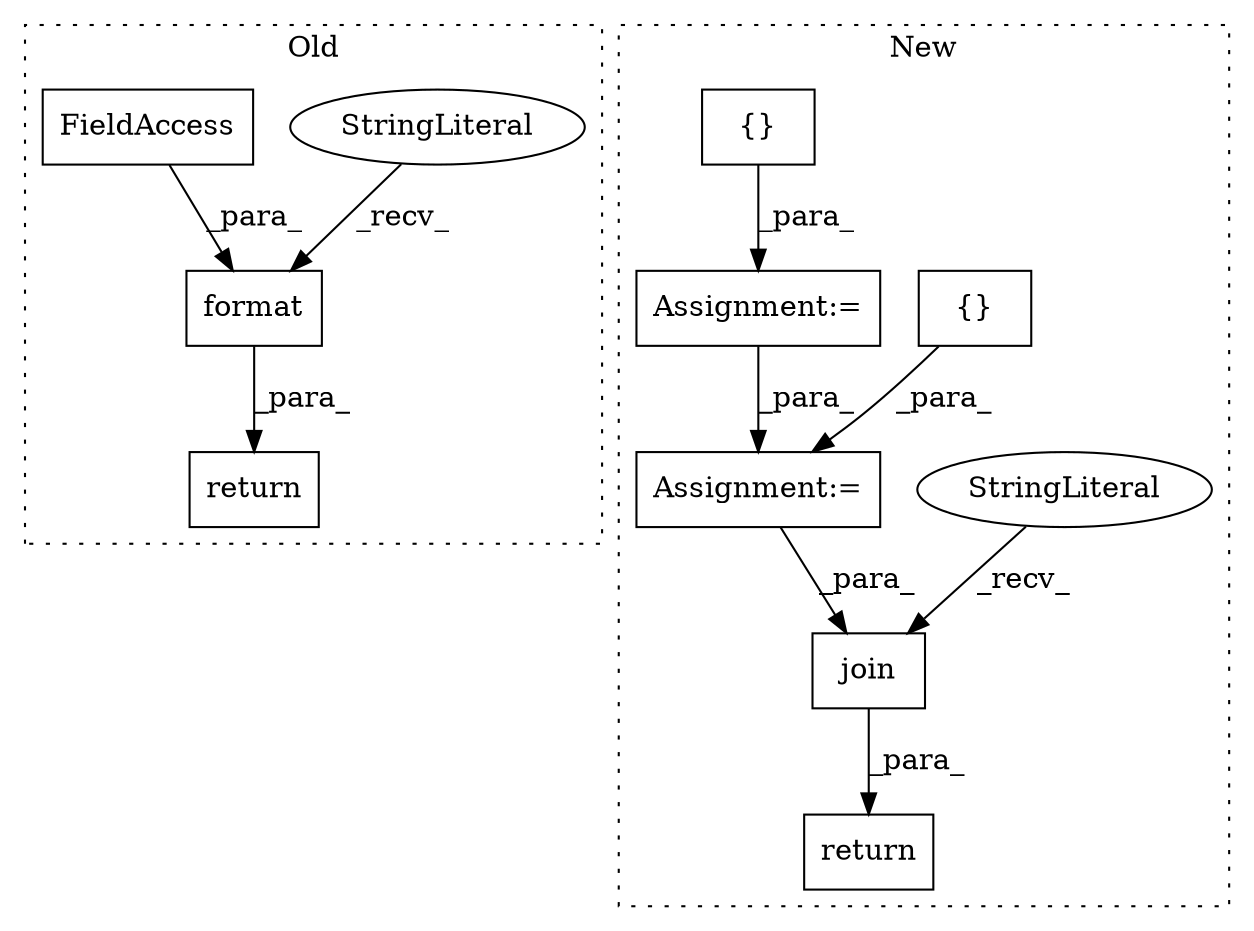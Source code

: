 digraph G {
subgraph cluster0 {
1 [label="return" a="41" s="5455" l="7" shape="box"];
6 [label="format" a="32" s="5320,5349" l="7,1" shape="box"];
7 [label="StringLiteral" a="45" s="5273" l="46" shape="ellipse"];
8 [label="FieldAccess" a="22" s="5327" l="8" shape="box"];
label = "Old";
style="dotted";
}
subgraph cluster1 {
2 [label="join" a="32" s="5093,5102" l="5,1" shape="box"];
3 [label="Assignment:=" a="7" s="4950" l="2" shape="box"];
4 [label="return" a="41" s="5081" l="7" shape="box"];
5 [label="StringLiteral" a="45" s="5088" l="4" shape="ellipse"];
9 [label="{}" a="4" s="5036,5074" l="1,1" shape="box"];
10 [label="Assignment:=" a="7" s="5022" l="2" shape="box"];
11 [label="{}" a="4" s="4866,4939" l="1,1" shape="box"];
label = "New";
style="dotted";
}
2 -> 4 [label="_para_"];
3 -> 10 [label="_para_"];
5 -> 2 [label="_recv_"];
6 -> 1 [label="_para_"];
7 -> 6 [label="_recv_"];
8 -> 6 [label="_para_"];
9 -> 10 [label="_para_"];
10 -> 2 [label="_para_"];
11 -> 3 [label="_para_"];
}